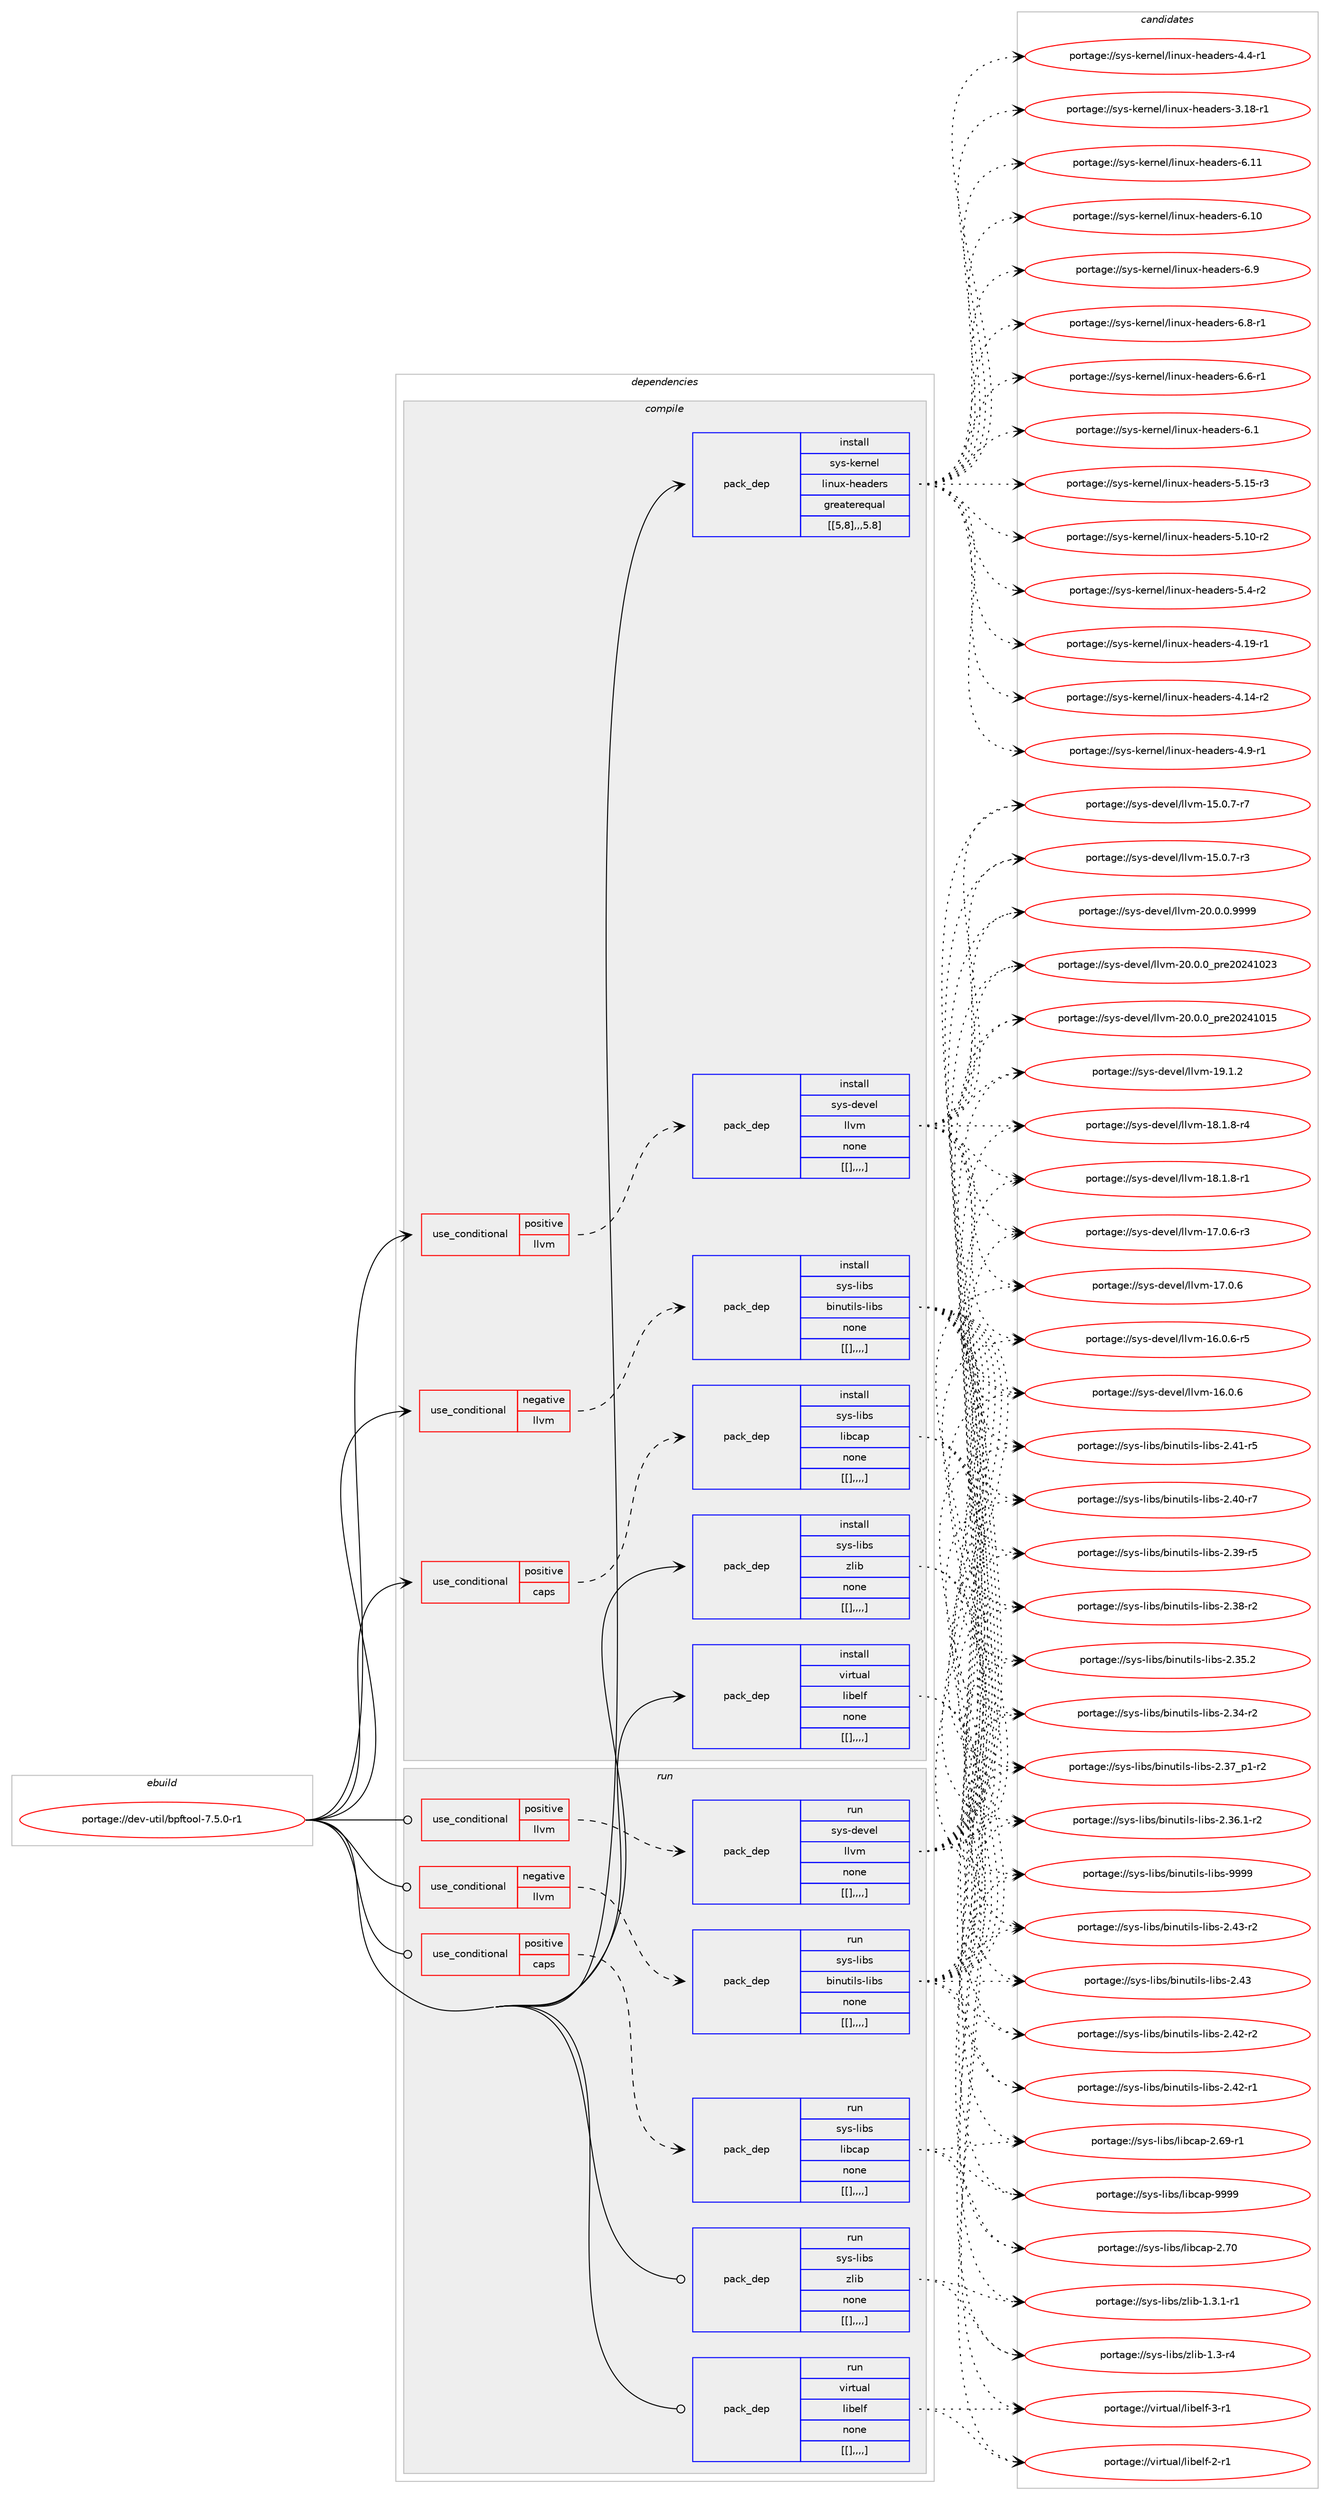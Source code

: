 digraph prolog {

# *************
# Graph options
# *************

newrank=true;
concentrate=true;
compound=true;
graph [rankdir=LR,fontname=Helvetica,fontsize=10,ranksep=1.5];#, ranksep=2.5, nodesep=0.2];
edge  [arrowhead=vee];
node  [fontname=Helvetica,fontsize=10];

# **********
# The ebuild
# **********

subgraph cluster_leftcol {
color=gray;
label=<<i>ebuild</i>>;
id [label="portage://dev-util/bpftool-7.5.0-r1", color=red, width=4, href="../dev-util/bpftool-7.5.0-r1.svg"];
}

# ****************
# The dependencies
# ****************

subgraph cluster_midcol {
color=gray;
label=<<i>dependencies</i>>;
subgraph cluster_compile {
fillcolor="#eeeeee";
style=filled;
label=<<i>compile</i>>;
subgraph cond64131 {
dependency223413 [label=<<TABLE BORDER="0" CELLBORDER="1" CELLSPACING="0" CELLPADDING="4"><TR><TD ROWSPAN="3" CELLPADDING="10">use_conditional</TD></TR><TR><TD>negative</TD></TR><TR><TD>llvm</TD></TR></TABLE>>, shape=none, color=red];
subgraph pack157777 {
dependency223428 [label=<<TABLE BORDER="0" CELLBORDER="1" CELLSPACING="0" CELLPADDING="4" WIDTH="220"><TR><TD ROWSPAN="6" CELLPADDING="30">pack_dep</TD></TR><TR><TD WIDTH="110">install</TD></TR><TR><TD>sys-libs</TD></TR><TR><TD>binutils-libs</TD></TR><TR><TD>none</TD></TR><TR><TD>[[],,,,]</TD></TR></TABLE>>, shape=none, color=blue];
}
dependency223413:e -> dependency223428:w [weight=20,style="dashed",arrowhead="vee"];
}
id:e -> dependency223413:w [weight=20,style="solid",arrowhead="vee"];
subgraph cond64143 {
dependency223441 [label=<<TABLE BORDER="0" CELLBORDER="1" CELLSPACING="0" CELLPADDING="4"><TR><TD ROWSPAN="3" CELLPADDING="10">use_conditional</TD></TR><TR><TD>positive</TD></TR><TR><TD>caps</TD></TR></TABLE>>, shape=none, color=red];
subgraph pack157789 {
dependency223447 [label=<<TABLE BORDER="0" CELLBORDER="1" CELLSPACING="0" CELLPADDING="4" WIDTH="220"><TR><TD ROWSPAN="6" CELLPADDING="30">pack_dep</TD></TR><TR><TD WIDTH="110">install</TD></TR><TR><TD>sys-libs</TD></TR><TR><TD>libcap</TD></TR><TR><TD>none</TD></TR><TR><TD>[[],,,,]</TD></TR></TABLE>>, shape=none, color=blue];
}
dependency223441:e -> dependency223447:w [weight=20,style="dashed",arrowhead="vee"];
}
id:e -> dependency223441:w [weight=20,style="solid",arrowhead="vee"];
subgraph cond64149 {
dependency223455 [label=<<TABLE BORDER="0" CELLBORDER="1" CELLSPACING="0" CELLPADDING="4"><TR><TD ROWSPAN="3" CELLPADDING="10">use_conditional</TD></TR><TR><TD>positive</TD></TR><TR><TD>llvm</TD></TR></TABLE>>, shape=none, color=red];
subgraph pack157803 {
dependency223467 [label=<<TABLE BORDER="0" CELLBORDER="1" CELLSPACING="0" CELLPADDING="4" WIDTH="220"><TR><TD ROWSPAN="6" CELLPADDING="30">pack_dep</TD></TR><TR><TD WIDTH="110">install</TD></TR><TR><TD>sys-devel</TD></TR><TR><TD>llvm</TD></TR><TR><TD>none</TD></TR><TR><TD>[[],,,,]</TD></TR></TABLE>>, shape=none, color=blue];
}
dependency223455:e -> dependency223467:w [weight=20,style="dashed",arrowhead="vee"];
}
id:e -> dependency223455:w [weight=20,style="solid",arrowhead="vee"];
subgraph pack157808 {
dependency223475 [label=<<TABLE BORDER="0" CELLBORDER="1" CELLSPACING="0" CELLPADDING="4" WIDTH="220"><TR><TD ROWSPAN="6" CELLPADDING="30">pack_dep</TD></TR><TR><TD WIDTH="110">install</TD></TR><TR><TD>sys-kernel</TD></TR><TR><TD>linux-headers</TD></TR><TR><TD>greaterequal</TD></TR><TR><TD>[[5,8],,,5.8]</TD></TR></TABLE>>, shape=none, color=blue];
}
id:e -> dependency223475:w [weight=20,style="solid",arrowhead="vee"];
subgraph pack157817 {
dependency223483 [label=<<TABLE BORDER="0" CELLBORDER="1" CELLSPACING="0" CELLPADDING="4" WIDTH="220"><TR><TD ROWSPAN="6" CELLPADDING="30">pack_dep</TD></TR><TR><TD WIDTH="110">install</TD></TR><TR><TD>sys-libs</TD></TR><TR><TD>zlib</TD></TR><TR><TD>none</TD></TR><TR><TD>[[],,,,]</TD></TR></TABLE>>, shape=none, color=blue];
}
id:e -> dependency223483:w [weight=20,style="solid",arrowhead="vee"];
subgraph pack157824 {
dependency223494 [label=<<TABLE BORDER="0" CELLBORDER="1" CELLSPACING="0" CELLPADDING="4" WIDTH="220"><TR><TD ROWSPAN="6" CELLPADDING="30">pack_dep</TD></TR><TR><TD WIDTH="110">install</TD></TR><TR><TD>virtual</TD></TR><TR><TD>libelf</TD></TR><TR><TD>none</TD></TR><TR><TD>[[],,,,]</TD></TR></TABLE>>, shape=none, color=blue];
}
id:e -> dependency223494:w [weight=20,style="solid",arrowhead="vee"];
}
subgraph cluster_compileandrun {
fillcolor="#eeeeee";
style=filled;
label=<<i>compile and run</i>>;
}
subgraph cluster_run {
fillcolor="#eeeeee";
style=filled;
label=<<i>run</i>>;
subgraph cond64158 {
dependency223504 [label=<<TABLE BORDER="0" CELLBORDER="1" CELLSPACING="0" CELLPADDING="4"><TR><TD ROWSPAN="3" CELLPADDING="10">use_conditional</TD></TR><TR><TD>negative</TD></TR><TR><TD>llvm</TD></TR></TABLE>>, shape=none, color=red];
subgraph pack157842 {
dependency223516 [label=<<TABLE BORDER="0" CELLBORDER="1" CELLSPACING="0" CELLPADDING="4" WIDTH="220"><TR><TD ROWSPAN="6" CELLPADDING="30">pack_dep</TD></TR><TR><TD WIDTH="110">run</TD></TR><TR><TD>sys-libs</TD></TR><TR><TD>binutils-libs</TD></TR><TR><TD>none</TD></TR><TR><TD>[[],,,,]</TD></TR></TABLE>>, shape=none, color=blue];
}
dependency223504:e -> dependency223516:w [weight=20,style="dashed",arrowhead="vee"];
}
id:e -> dependency223504:w [weight=20,style="solid",arrowhead="odot"];
subgraph cond64164 {
dependency223528 [label=<<TABLE BORDER="0" CELLBORDER="1" CELLSPACING="0" CELLPADDING="4"><TR><TD ROWSPAN="3" CELLPADDING="10">use_conditional</TD></TR><TR><TD>positive</TD></TR><TR><TD>caps</TD></TR></TABLE>>, shape=none, color=red];
subgraph pack157855 {
dependency223530 [label=<<TABLE BORDER="0" CELLBORDER="1" CELLSPACING="0" CELLPADDING="4" WIDTH="220"><TR><TD ROWSPAN="6" CELLPADDING="30">pack_dep</TD></TR><TR><TD WIDTH="110">run</TD></TR><TR><TD>sys-libs</TD></TR><TR><TD>libcap</TD></TR><TR><TD>none</TD></TR><TR><TD>[[],,,,]</TD></TR></TABLE>>, shape=none, color=blue];
}
dependency223528:e -> dependency223530:w [weight=20,style="dashed",arrowhead="vee"];
}
id:e -> dependency223528:w [weight=20,style="solid",arrowhead="odot"];
subgraph cond64165 {
dependency223534 [label=<<TABLE BORDER="0" CELLBORDER="1" CELLSPACING="0" CELLPADDING="4"><TR><TD ROWSPAN="3" CELLPADDING="10">use_conditional</TD></TR><TR><TD>positive</TD></TR><TR><TD>llvm</TD></TR></TABLE>>, shape=none, color=red];
subgraph pack157860 {
dependency223538 [label=<<TABLE BORDER="0" CELLBORDER="1" CELLSPACING="0" CELLPADDING="4" WIDTH="220"><TR><TD ROWSPAN="6" CELLPADDING="30">pack_dep</TD></TR><TR><TD WIDTH="110">run</TD></TR><TR><TD>sys-devel</TD></TR><TR><TD>llvm</TD></TR><TR><TD>none</TD></TR><TR><TD>[[],,,,]</TD></TR></TABLE>>, shape=none, color=blue];
}
dependency223534:e -> dependency223538:w [weight=20,style="dashed",arrowhead="vee"];
}
id:e -> dependency223534:w [weight=20,style="solid",arrowhead="odot"];
subgraph pack157863 {
dependency223543 [label=<<TABLE BORDER="0" CELLBORDER="1" CELLSPACING="0" CELLPADDING="4" WIDTH="220"><TR><TD ROWSPAN="6" CELLPADDING="30">pack_dep</TD></TR><TR><TD WIDTH="110">run</TD></TR><TR><TD>sys-libs</TD></TR><TR><TD>zlib</TD></TR><TR><TD>none</TD></TR><TR><TD>[[],,,,]</TD></TR></TABLE>>, shape=none, color=blue];
}
id:e -> dependency223543:w [weight=20,style="solid",arrowhead="odot"];
subgraph pack157866 {
dependency223549 [label=<<TABLE BORDER="0" CELLBORDER="1" CELLSPACING="0" CELLPADDING="4" WIDTH="220"><TR><TD ROWSPAN="6" CELLPADDING="30">pack_dep</TD></TR><TR><TD WIDTH="110">run</TD></TR><TR><TD>virtual</TD></TR><TR><TD>libelf</TD></TR><TR><TD>none</TD></TR><TR><TD>[[],,,,]</TD></TR></TABLE>>, shape=none, color=blue];
}
id:e -> dependency223549:w [weight=20,style="solid",arrowhead="odot"];
}
}

# **************
# The candidates
# **************

subgraph cluster_choices {
rank=same;
color=gray;
label=<<i>candidates</i>>;

subgraph choice157717 {
color=black;
nodesep=1;
choice1151211154510810598115479810511011711610510811545108105981154557575757 [label="portage://sys-libs/binutils-libs-9999", color=red, width=4,href="../sys-libs/binutils-libs-9999.svg"];
choice11512111545108105981154798105110117116105108115451081059811545504652514511450 [label="portage://sys-libs/binutils-libs-2.43-r2", color=red, width=4,href="../sys-libs/binutils-libs-2.43-r2.svg"];
choice1151211154510810598115479810511011711610510811545108105981154550465251 [label="portage://sys-libs/binutils-libs-2.43", color=red, width=4,href="../sys-libs/binutils-libs-2.43.svg"];
choice11512111545108105981154798105110117116105108115451081059811545504652504511450 [label="portage://sys-libs/binutils-libs-2.42-r2", color=red, width=4,href="../sys-libs/binutils-libs-2.42-r2.svg"];
choice11512111545108105981154798105110117116105108115451081059811545504652504511449 [label="portage://sys-libs/binutils-libs-2.42-r1", color=red, width=4,href="../sys-libs/binutils-libs-2.42-r1.svg"];
choice11512111545108105981154798105110117116105108115451081059811545504652494511453 [label="portage://sys-libs/binutils-libs-2.41-r5", color=red, width=4,href="../sys-libs/binutils-libs-2.41-r5.svg"];
choice11512111545108105981154798105110117116105108115451081059811545504652484511455 [label="portage://sys-libs/binutils-libs-2.40-r7", color=red, width=4,href="../sys-libs/binutils-libs-2.40-r7.svg"];
choice11512111545108105981154798105110117116105108115451081059811545504651574511453 [label="portage://sys-libs/binutils-libs-2.39-r5", color=red, width=4,href="../sys-libs/binutils-libs-2.39-r5.svg"];
choice11512111545108105981154798105110117116105108115451081059811545504651564511450 [label="portage://sys-libs/binutils-libs-2.38-r2", color=red, width=4,href="../sys-libs/binutils-libs-2.38-r2.svg"];
choice115121115451081059811547981051101171161051081154510810598115455046515595112494511450 [label="portage://sys-libs/binutils-libs-2.37_p1-r2", color=red, width=4,href="../sys-libs/binutils-libs-2.37_p1-r2.svg"];
choice115121115451081059811547981051101171161051081154510810598115455046515446494511450 [label="portage://sys-libs/binutils-libs-2.36.1-r2", color=red, width=4,href="../sys-libs/binutils-libs-2.36.1-r2.svg"];
choice11512111545108105981154798105110117116105108115451081059811545504651534650 [label="portage://sys-libs/binutils-libs-2.35.2", color=red, width=4,href="../sys-libs/binutils-libs-2.35.2.svg"];
choice11512111545108105981154798105110117116105108115451081059811545504651524511450 [label="portage://sys-libs/binutils-libs-2.34-r2", color=red, width=4,href="../sys-libs/binutils-libs-2.34-r2.svg"];
dependency223428:e -> choice1151211154510810598115479810511011711610510811545108105981154557575757:w [style=dotted,weight="100"];
dependency223428:e -> choice11512111545108105981154798105110117116105108115451081059811545504652514511450:w [style=dotted,weight="100"];
dependency223428:e -> choice1151211154510810598115479810511011711610510811545108105981154550465251:w [style=dotted,weight="100"];
dependency223428:e -> choice11512111545108105981154798105110117116105108115451081059811545504652504511450:w [style=dotted,weight="100"];
dependency223428:e -> choice11512111545108105981154798105110117116105108115451081059811545504652504511449:w [style=dotted,weight="100"];
dependency223428:e -> choice11512111545108105981154798105110117116105108115451081059811545504652494511453:w [style=dotted,weight="100"];
dependency223428:e -> choice11512111545108105981154798105110117116105108115451081059811545504652484511455:w [style=dotted,weight="100"];
dependency223428:e -> choice11512111545108105981154798105110117116105108115451081059811545504651574511453:w [style=dotted,weight="100"];
dependency223428:e -> choice11512111545108105981154798105110117116105108115451081059811545504651564511450:w [style=dotted,weight="100"];
dependency223428:e -> choice115121115451081059811547981051101171161051081154510810598115455046515595112494511450:w [style=dotted,weight="100"];
dependency223428:e -> choice115121115451081059811547981051101171161051081154510810598115455046515446494511450:w [style=dotted,weight="100"];
dependency223428:e -> choice11512111545108105981154798105110117116105108115451081059811545504651534650:w [style=dotted,weight="100"];
dependency223428:e -> choice11512111545108105981154798105110117116105108115451081059811545504651524511450:w [style=dotted,weight="100"];
}
subgraph choice157732 {
color=black;
nodesep=1;
choice1151211154510810598115471081059899971124557575757 [label="portage://sys-libs/libcap-9999", color=red, width=4,href="../sys-libs/libcap-9999.svg"];
choice1151211154510810598115471081059899971124550465548 [label="portage://sys-libs/libcap-2.70", color=red, width=4,href="../sys-libs/libcap-2.70.svg"];
choice11512111545108105981154710810598999711245504654574511449 [label="portage://sys-libs/libcap-2.69-r1", color=red, width=4,href="../sys-libs/libcap-2.69-r1.svg"];
dependency223447:e -> choice1151211154510810598115471081059899971124557575757:w [style=dotted,weight="100"];
dependency223447:e -> choice1151211154510810598115471081059899971124550465548:w [style=dotted,weight="100"];
dependency223447:e -> choice11512111545108105981154710810598999711245504654574511449:w [style=dotted,weight="100"];
}
subgraph choice157736 {
color=black;
nodesep=1;
choice1151211154510010111810110847108108118109455048464846484657575757 [label="portage://sys-devel/llvm-20.0.0.9999", color=red, width=4,href="../sys-devel/llvm-20.0.0.9999.svg"];
choice115121115451001011181011084710810811810945504846484648951121141015048505249485051 [label="portage://sys-devel/llvm-20.0.0_pre20241023", color=red, width=4,href="../sys-devel/llvm-20.0.0_pre20241023.svg"];
choice115121115451001011181011084710810811810945504846484648951121141015048505249484953 [label="portage://sys-devel/llvm-20.0.0_pre20241015", color=red, width=4,href="../sys-devel/llvm-20.0.0_pre20241015.svg"];
choice115121115451001011181011084710810811810945495746494650 [label="portage://sys-devel/llvm-19.1.2", color=red, width=4,href="../sys-devel/llvm-19.1.2.svg"];
choice1151211154510010111810110847108108118109454956464946564511452 [label="portage://sys-devel/llvm-18.1.8-r4", color=red, width=4,href="../sys-devel/llvm-18.1.8-r4.svg"];
choice1151211154510010111810110847108108118109454956464946564511449 [label="portage://sys-devel/llvm-18.1.8-r1", color=red, width=4,href="../sys-devel/llvm-18.1.8-r1.svg"];
choice1151211154510010111810110847108108118109454955464846544511451 [label="portage://sys-devel/llvm-17.0.6-r3", color=red, width=4,href="../sys-devel/llvm-17.0.6-r3.svg"];
choice115121115451001011181011084710810811810945495546484654 [label="portage://sys-devel/llvm-17.0.6", color=red, width=4,href="../sys-devel/llvm-17.0.6.svg"];
choice1151211154510010111810110847108108118109454954464846544511453 [label="portage://sys-devel/llvm-16.0.6-r5", color=red, width=4,href="../sys-devel/llvm-16.0.6-r5.svg"];
choice115121115451001011181011084710810811810945495446484654 [label="portage://sys-devel/llvm-16.0.6", color=red, width=4,href="../sys-devel/llvm-16.0.6.svg"];
choice1151211154510010111810110847108108118109454953464846554511455 [label="portage://sys-devel/llvm-15.0.7-r7", color=red, width=4,href="../sys-devel/llvm-15.0.7-r7.svg"];
choice1151211154510010111810110847108108118109454953464846554511451 [label="portage://sys-devel/llvm-15.0.7-r3", color=red, width=4,href="../sys-devel/llvm-15.0.7-r3.svg"];
dependency223467:e -> choice1151211154510010111810110847108108118109455048464846484657575757:w [style=dotted,weight="100"];
dependency223467:e -> choice115121115451001011181011084710810811810945504846484648951121141015048505249485051:w [style=dotted,weight="100"];
dependency223467:e -> choice115121115451001011181011084710810811810945504846484648951121141015048505249484953:w [style=dotted,weight="100"];
dependency223467:e -> choice115121115451001011181011084710810811810945495746494650:w [style=dotted,weight="100"];
dependency223467:e -> choice1151211154510010111810110847108108118109454956464946564511452:w [style=dotted,weight="100"];
dependency223467:e -> choice1151211154510010111810110847108108118109454956464946564511449:w [style=dotted,weight="100"];
dependency223467:e -> choice1151211154510010111810110847108108118109454955464846544511451:w [style=dotted,weight="100"];
dependency223467:e -> choice115121115451001011181011084710810811810945495546484654:w [style=dotted,weight="100"];
dependency223467:e -> choice1151211154510010111810110847108108118109454954464846544511453:w [style=dotted,weight="100"];
dependency223467:e -> choice115121115451001011181011084710810811810945495446484654:w [style=dotted,weight="100"];
dependency223467:e -> choice1151211154510010111810110847108108118109454953464846554511455:w [style=dotted,weight="100"];
dependency223467:e -> choice1151211154510010111810110847108108118109454953464846554511451:w [style=dotted,weight="100"];
}
subgraph choice157746 {
color=black;
nodesep=1;
choice115121115451071011141101011084710810511011712045104101971001011141154554464949 [label="portage://sys-kernel/linux-headers-6.11", color=red, width=4,href="../sys-kernel/linux-headers-6.11.svg"];
choice115121115451071011141101011084710810511011712045104101971001011141154554464948 [label="portage://sys-kernel/linux-headers-6.10", color=red, width=4,href="../sys-kernel/linux-headers-6.10.svg"];
choice1151211154510710111411010110847108105110117120451041019710010111411545544657 [label="portage://sys-kernel/linux-headers-6.9", color=red, width=4,href="../sys-kernel/linux-headers-6.9.svg"];
choice11512111545107101114110101108471081051101171204510410197100101114115455446564511449 [label="portage://sys-kernel/linux-headers-6.8-r1", color=red, width=4,href="../sys-kernel/linux-headers-6.8-r1.svg"];
choice11512111545107101114110101108471081051101171204510410197100101114115455446544511449 [label="portage://sys-kernel/linux-headers-6.6-r1", color=red, width=4,href="../sys-kernel/linux-headers-6.6-r1.svg"];
choice1151211154510710111411010110847108105110117120451041019710010111411545544649 [label="portage://sys-kernel/linux-headers-6.1", color=red, width=4,href="../sys-kernel/linux-headers-6.1.svg"];
choice1151211154510710111411010110847108105110117120451041019710010111411545534649534511451 [label="portage://sys-kernel/linux-headers-5.15-r3", color=red, width=4,href="../sys-kernel/linux-headers-5.15-r3.svg"];
choice1151211154510710111411010110847108105110117120451041019710010111411545534649484511450 [label="portage://sys-kernel/linux-headers-5.10-r2", color=red, width=4,href="../sys-kernel/linux-headers-5.10-r2.svg"];
choice11512111545107101114110101108471081051101171204510410197100101114115455346524511450 [label="portage://sys-kernel/linux-headers-5.4-r2", color=red, width=4,href="../sys-kernel/linux-headers-5.4-r2.svg"];
choice1151211154510710111411010110847108105110117120451041019710010111411545524649574511449 [label="portage://sys-kernel/linux-headers-4.19-r1", color=red, width=4,href="../sys-kernel/linux-headers-4.19-r1.svg"];
choice1151211154510710111411010110847108105110117120451041019710010111411545524649524511450 [label="portage://sys-kernel/linux-headers-4.14-r2", color=red, width=4,href="../sys-kernel/linux-headers-4.14-r2.svg"];
choice11512111545107101114110101108471081051101171204510410197100101114115455246574511449 [label="portage://sys-kernel/linux-headers-4.9-r1", color=red, width=4,href="../sys-kernel/linux-headers-4.9-r1.svg"];
choice11512111545107101114110101108471081051101171204510410197100101114115455246524511449 [label="portage://sys-kernel/linux-headers-4.4-r1", color=red, width=4,href="../sys-kernel/linux-headers-4.4-r1.svg"];
choice1151211154510710111411010110847108105110117120451041019710010111411545514649564511449 [label="portage://sys-kernel/linux-headers-3.18-r1", color=red, width=4,href="../sys-kernel/linux-headers-3.18-r1.svg"];
dependency223475:e -> choice115121115451071011141101011084710810511011712045104101971001011141154554464949:w [style=dotted,weight="100"];
dependency223475:e -> choice115121115451071011141101011084710810511011712045104101971001011141154554464948:w [style=dotted,weight="100"];
dependency223475:e -> choice1151211154510710111411010110847108105110117120451041019710010111411545544657:w [style=dotted,weight="100"];
dependency223475:e -> choice11512111545107101114110101108471081051101171204510410197100101114115455446564511449:w [style=dotted,weight="100"];
dependency223475:e -> choice11512111545107101114110101108471081051101171204510410197100101114115455446544511449:w [style=dotted,weight="100"];
dependency223475:e -> choice1151211154510710111411010110847108105110117120451041019710010111411545544649:w [style=dotted,weight="100"];
dependency223475:e -> choice1151211154510710111411010110847108105110117120451041019710010111411545534649534511451:w [style=dotted,weight="100"];
dependency223475:e -> choice1151211154510710111411010110847108105110117120451041019710010111411545534649484511450:w [style=dotted,weight="100"];
dependency223475:e -> choice11512111545107101114110101108471081051101171204510410197100101114115455346524511450:w [style=dotted,weight="100"];
dependency223475:e -> choice1151211154510710111411010110847108105110117120451041019710010111411545524649574511449:w [style=dotted,weight="100"];
dependency223475:e -> choice1151211154510710111411010110847108105110117120451041019710010111411545524649524511450:w [style=dotted,weight="100"];
dependency223475:e -> choice11512111545107101114110101108471081051101171204510410197100101114115455246574511449:w [style=dotted,weight="100"];
dependency223475:e -> choice11512111545107101114110101108471081051101171204510410197100101114115455246524511449:w [style=dotted,weight="100"];
dependency223475:e -> choice1151211154510710111411010110847108105110117120451041019710010111411545514649564511449:w [style=dotted,weight="100"];
}
subgraph choice157760 {
color=black;
nodesep=1;
choice115121115451081059811547122108105984549465146494511449 [label="portage://sys-libs/zlib-1.3.1-r1", color=red, width=4,href="../sys-libs/zlib-1.3.1-r1.svg"];
choice11512111545108105981154712210810598454946514511452 [label="portage://sys-libs/zlib-1.3-r4", color=red, width=4,href="../sys-libs/zlib-1.3-r4.svg"];
dependency223483:e -> choice115121115451081059811547122108105984549465146494511449:w [style=dotted,weight="100"];
dependency223483:e -> choice11512111545108105981154712210810598454946514511452:w [style=dotted,weight="100"];
}
subgraph choice157766 {
color=black;
nodesep=1;
choice11810511411611797108471081059810110810245514511449 [label="portage://virtual/libelf-3-r1", color=red, width=4,href="../virtual/libelf-3-r1.svg"];
choice11810511411611797108471081059810110810245504511449 [label="portage://virtual/libelf-2-r1", color=red, width=4,href="../virtual/libelf-2-r1.svg"];
dependency223494:e -> choice11810511411611797108471081059810110810245514511449:w [style=dotted,weight="100"];
dependency223494:e -> choice11810511411611797108471081059810110810245504511449:w [style=dotted,weight="100"];
}
subgraph choice157779 {
color=black;
nodesep=1;
choice1151211154510810598115479810511011711610510811545108105981154557575757 [label="portage://sys-libs/binutils-libs-9999", color=red, width=4,href="../sys-libs/binutils-libs-9999.svg"];
choice11512111545108105981154798105110117116105108115451081059811545504652514511450 [label="portage://sys-libs/binutils-libs-2.43-r2", color=red, width=4,href="../sys-libs/binutils-libs-2.43-r2.svg"];
choice1151211154510810598115479810511011711610510811545108105981154550465251 [label="portage://sys-libs/binutils-libs-2.43", color=red, width=4,href="../sys-libs/binutils-libs-2.43.svg"];
choice11512111545108105981154798105110117116105108115451081059811545504652504511450 [label="portage://sys-libs/binutils-libs-2.42-r2", color=red, width=4,href="../sys-libs/binutils-libs-2.42-r2.svg"];
choice11512111545108105981154798105110117116105108115451081059811545504652504511449 [label="portage://sys-libs/binutils-libs-2.42-r1", color=red, width=4,href="../sys-libs/binutils-libs-2.42-r1.svg"];
choice11512111545108105981154798105110117116105108115451081059811545504652494511453 [label="portage://sys-libs/binutils-libs-2.41-r5", color=red, width=4,href="../sys-libs/binutils-libs-2.41-r5.svg"];
choice11512111545108105981154798105110117116105108115451081059811545504652484511455 [label="portage://sys-libs/binutils-libs-2.40-r7", color=red, width=4,href="../sys-libs/binutils-libs-2.40-r7.svg"];
choice11512111545108105981154798105110117116105108115451081059811545504651574511453 [label="portage://sys-libs/binutils-libs-2.39-r5", color=red, width=4,href="../sys-libs/binutils-libs-2.39-r5.svg"];
choice11512111545108105981154798105110117116105108115451081059811545504651564511450 [label="portage://sys-libs/binutils-libs-2.38-r2", color=red, width=4,href="../sys-libs/binutils-libs-2.38-r2.svg"];
choice115121115451081059811547981051101171161051081154510810598115455046515595112494511450 [label="portage://sys-libs/binutils-libs-2.37_p1-r2", color=red, width=4,href="../sys-libs/binutils-libs-2.37_p1-r2.svg"];
choice115121115451081059811547981051101171161051081154510810598115455046515446494511450 [label="portage://sys-libs/binutils-libs-2.36.1-r2", color=red, width=4,href="../sys-libs/binutils-libs-2.36.1-r2.svg"];
choice11512111545108105981154798105110117116105108115451081059811545504651534650 [label="portage://sys-libs/binutils-libs-2.35.2", color=red, width=4,href="../sys-libs/binutils-libs-2.35.2.svg"];
choice11512111545108105981154798105110117116105108115451081059811545504651524511450 [label="portage://sys-libs/binutils-libs-2.34-r2", color=red, width=4,href="../sys-libs/binutils-libs-2.34-r2.svg"];
dependency223516:e -> choice1151211154510810598115479810511011711610510811545108105981154557575757:w [style=dotted,weight="100"];
dependency223516:e -> choice11512111545108105981154798105110117116105108115451081059811545504652514511450:w [style=dotted,weight="100"];
dependency223516:e -> choice1151211154510810598115479810511011711610510811545108105981154550465251:w [style=dotted,weight="100"];
dependency223516:e -> choice11512111545108105981154798105110117116105108115451081059811545504652504511450:w [style=dotted,weight="100"];
dependency223516:e -> choice11512111545108105981154798105110117116105108115451081059811545504652504511449:w [style=dotted,weight="100"];
dependency223516:e -> choice11512111545108105981154798105110117116105108115451081059811545504652494511453:w [style=dotted,weight="100"];
dependency223516:e -> choice11512111545108105981154798105110117116105108115451081059811545504652484511455:w [style=dotted,weight="100"];
dependency223516:e -> choice11512111545108105981154798105110117116105108115451081059811545504651574511453:w [style=dotted,weight="100"];
dependency223516:e -> choice11512111545108105981154798105110117116105108115451081059811545504651564511450:w [style=dotted,weight="100"];
dependency223516:e -> choice115121115451081059811547981051101171161051081154510810598115455046515595112494511450:w [style=dotted,weight="100"];
dependency223516:e -> choice115121115451081059811547981051101171161051081154510810598115455046515446494511450:w [style=dotted,weight="100"];
dependency223516:e -> choice11512111545108105981154798105110117116105108115451081059811545504651534650:w [style=dotted,weight="100"];
dependency223516:e -> choice11512111545108105981154798105110117116105108115451081059811545504651524511450:w [style=dotted,weight="100"];
}
subgraph choice157789 {
color=black;
nodesep=1;
choice1151211154510810598115471081059899971124557575757 [label="portage://sys-libs/libcap-9999", color=red, width=4,href="../sys-libs/libcap-9999.svg"];
choice1151211154510810598115471081059899971124550465548 [label="portage://sys-libs/libcap-2.70", color=red, width=4,href="../sys-libs/libcap-2.70.svg"];
choice11512111545108105981154710810598999711245504654574511449 [label="portage://sys-libs/libcap-2.69-r1", color=red, width=4,href="../sys-libs/libcap-2.69-r1.svg"];
dependency223530:e -> choice1151211154510810598115471081059899971124557575757:w [style=dotted,weight="100"];
dependency223530:e -> choice1151211154510810598115471081059899971124550465548:w [style=dotted,weight="100"];
dependency223530:e -> choice11512111545108105981154710810598999711245504654574511449:w [style=dotted,weight="100"];
}
subgraph choice157799 {
color=black;
nodesep=1;
choice1151211154510010111810110847108108118109455048464846484657575757 [label="portage://sys-devel/llvm-20.0.0.9999", color=red, width=4,href="../sys-devel/llvm-20.0.0.9999.svg"];
choice115121115451001011181011084710810811810945504846484648951121141015048505249485051 [label="portage://sys-devel/llvm-20.0.0_pre20241023", color=red, width=4,href="../sys-devel/llvm-20.0.0_pre20241023.svg"];
choice115121115451001011181011084710810811810945504846484648951121141015048505249484953 [label="portage://sys-devel/llvm-20.0.0_pre20241015", color=red, width=4,href="../sys-devel/llvm-20.0.0_pre20241015.svg"];
choice115121115451001011181011084710810811810945495746494650 [label="portage://sys-devel/llvm-19.1.2", color=red, width=4,href="../sys-devel/llvm-19.1.2.svg"];
choice1151211154510010111810110847108108118109454956464946564511452 [label="portage://sys-devel/llvm-18.1.8-r4", color=red, width=4,href="../sys-devel/llvm-18.1.8-r4.svg"];
choice1151211154510010111810110847108108118109454956464946564511449 [label="portage://sys-devel/llvm-18.1.8-r1", color=red, width=4,href="../sys-devel/llvm-18.1.8-r1.svg"];
choice1151211154510010111810110847108108118109454955464846544511451 [label="portage://sys-devel/llvm-17.0.6-r3", color=red, width=4,href="../sys-devel/llvm-17.0.6-r3.svg"];
choice115121115451001011181011084710810811810945495546484654 [label="portage://sys-devel/llvm-17.0.6", color=red, width=4,href="../sys-devel/llvm-17.0.6.svg"];
choice1151211154510010111810110847108108118109454954464846544511453 [label="portage://sys-devel/llvm-16.0.6-r5", color=red, width=4,href="../sys-devel/llvm-16.0.6-r5.svg"];
choice115121115451001011181011084710810811810945495446484654 [label="portage://sys-devel/llvm-16.0.6", color=red, width=4,href="../sys-devel/llvm-16.0.6.svg"];
choice1151211154510010111810110847108108118109454953464846554511455 [label="portage://sys-devel/llvm-15.0.7-r7", color=red, width=4,href="../sys-devel/llvm-15.0.7-r7.svg"];
choice1151211154510010111810110847108108118109454953464846554511451 [label="portage://sys-devel/llvm-15.0.7-r3", color=red, width=4,href="../sys-devel/llvm-15.0.7-r3.svg"];
dependency223538:e -> choice1151211154510010111810110847108108118109455048464846484657575757:w [style=dotted,weight="100"];
dependency223538:e -> choice115121115451001011181011084710810811810945504846484648951121141015048505249485051:w [style=dotted,weight="100"];
dependency223538:e -> choice115121115451001011181011084710810811810945504846484648951121141015048505249484953:w [style=dotted,weight="100"];
dependency223538:e -> choice115121115451001011181011084710810811810945495746494650:w [style=dotted,weight="100"];
dependency223538:e -> choice1151211154510010111810110847108108118109454956464946564511452:w [style=dotted,weight="100"];
dependency223538:e -> choice1151211154510010111810110847108108118109454956464946564511449:w [style=dotted,weight="100"];
dependency223538:e -> choice1151211154510010111810110847108108118109454955464846544511451:w [style=dotted,weight="100"];
dependency223538:e -> choice115121115451001011181011084710810811810945495546484654:w [style=dotted,weight="100"];
dependency223538:e -> choice1151211154510010111810110847108108118109454954464846544511453:w [style=dotted,weight="100"];
dependency223538:e -> choice115121115451001011181011084710810811810945495446484654:w [style=dotted,weight="100"];
dependency223538:e -> choice1151211154510010111810110847108108118109454953464846554511455:w [style=dotted,weight="100"];
dependency223538:e -> choice1151211154510010111810110847108108118109454953464846554511451:w [style=dotted,weight="100"];
}
subgraph choice157806 {
color=black;
nodesep=1;
choice115121115451081059811547122108105984549465146494511449 [label="portage://sys-libs/zlib-1.3.1-r1", color=red, width=4,href="../sys-libs/zlib-1.3.1-r1.svg"];
choice11512111545108105981154712210810598454946514511452 [label="portage://sys-libs/zlib-1.3-r4", color=red, width=4,href="../sys-libs/zlib-1.3-r4.svg"];
dependency223543:e -> choice115121115451081059811547122108105984549465146494511449:w [style=dotted,weight="100"];
dependency223543:e -> choice11512111545108105981154712210810598454946514511452:w [style=dotted,weight="100"];
}
subgraph choice157811 {
color=black;
nodesep=1;
choice11810511411611797108471081059810110810245514511449 [label="portage://virtual/libelf-3-r1", color=red, width=4,href="../virtual/libelf-3-r1.svg"];
choice11810511411611797108471081059810110810245504511449 [label="portage://virtual/libelf-2-r1", color=red, width=4,href="../virtual/libelf-2-r1.svg"];
dependency223549:e -> choice11810511411611797108471081059810110810245514511449:w [style=dotted,weight="100"];
dependency223549:e -> choice11810511411611797108471081059810110810245504511449:w [style=dotted,weight="100"];
}
}

}
